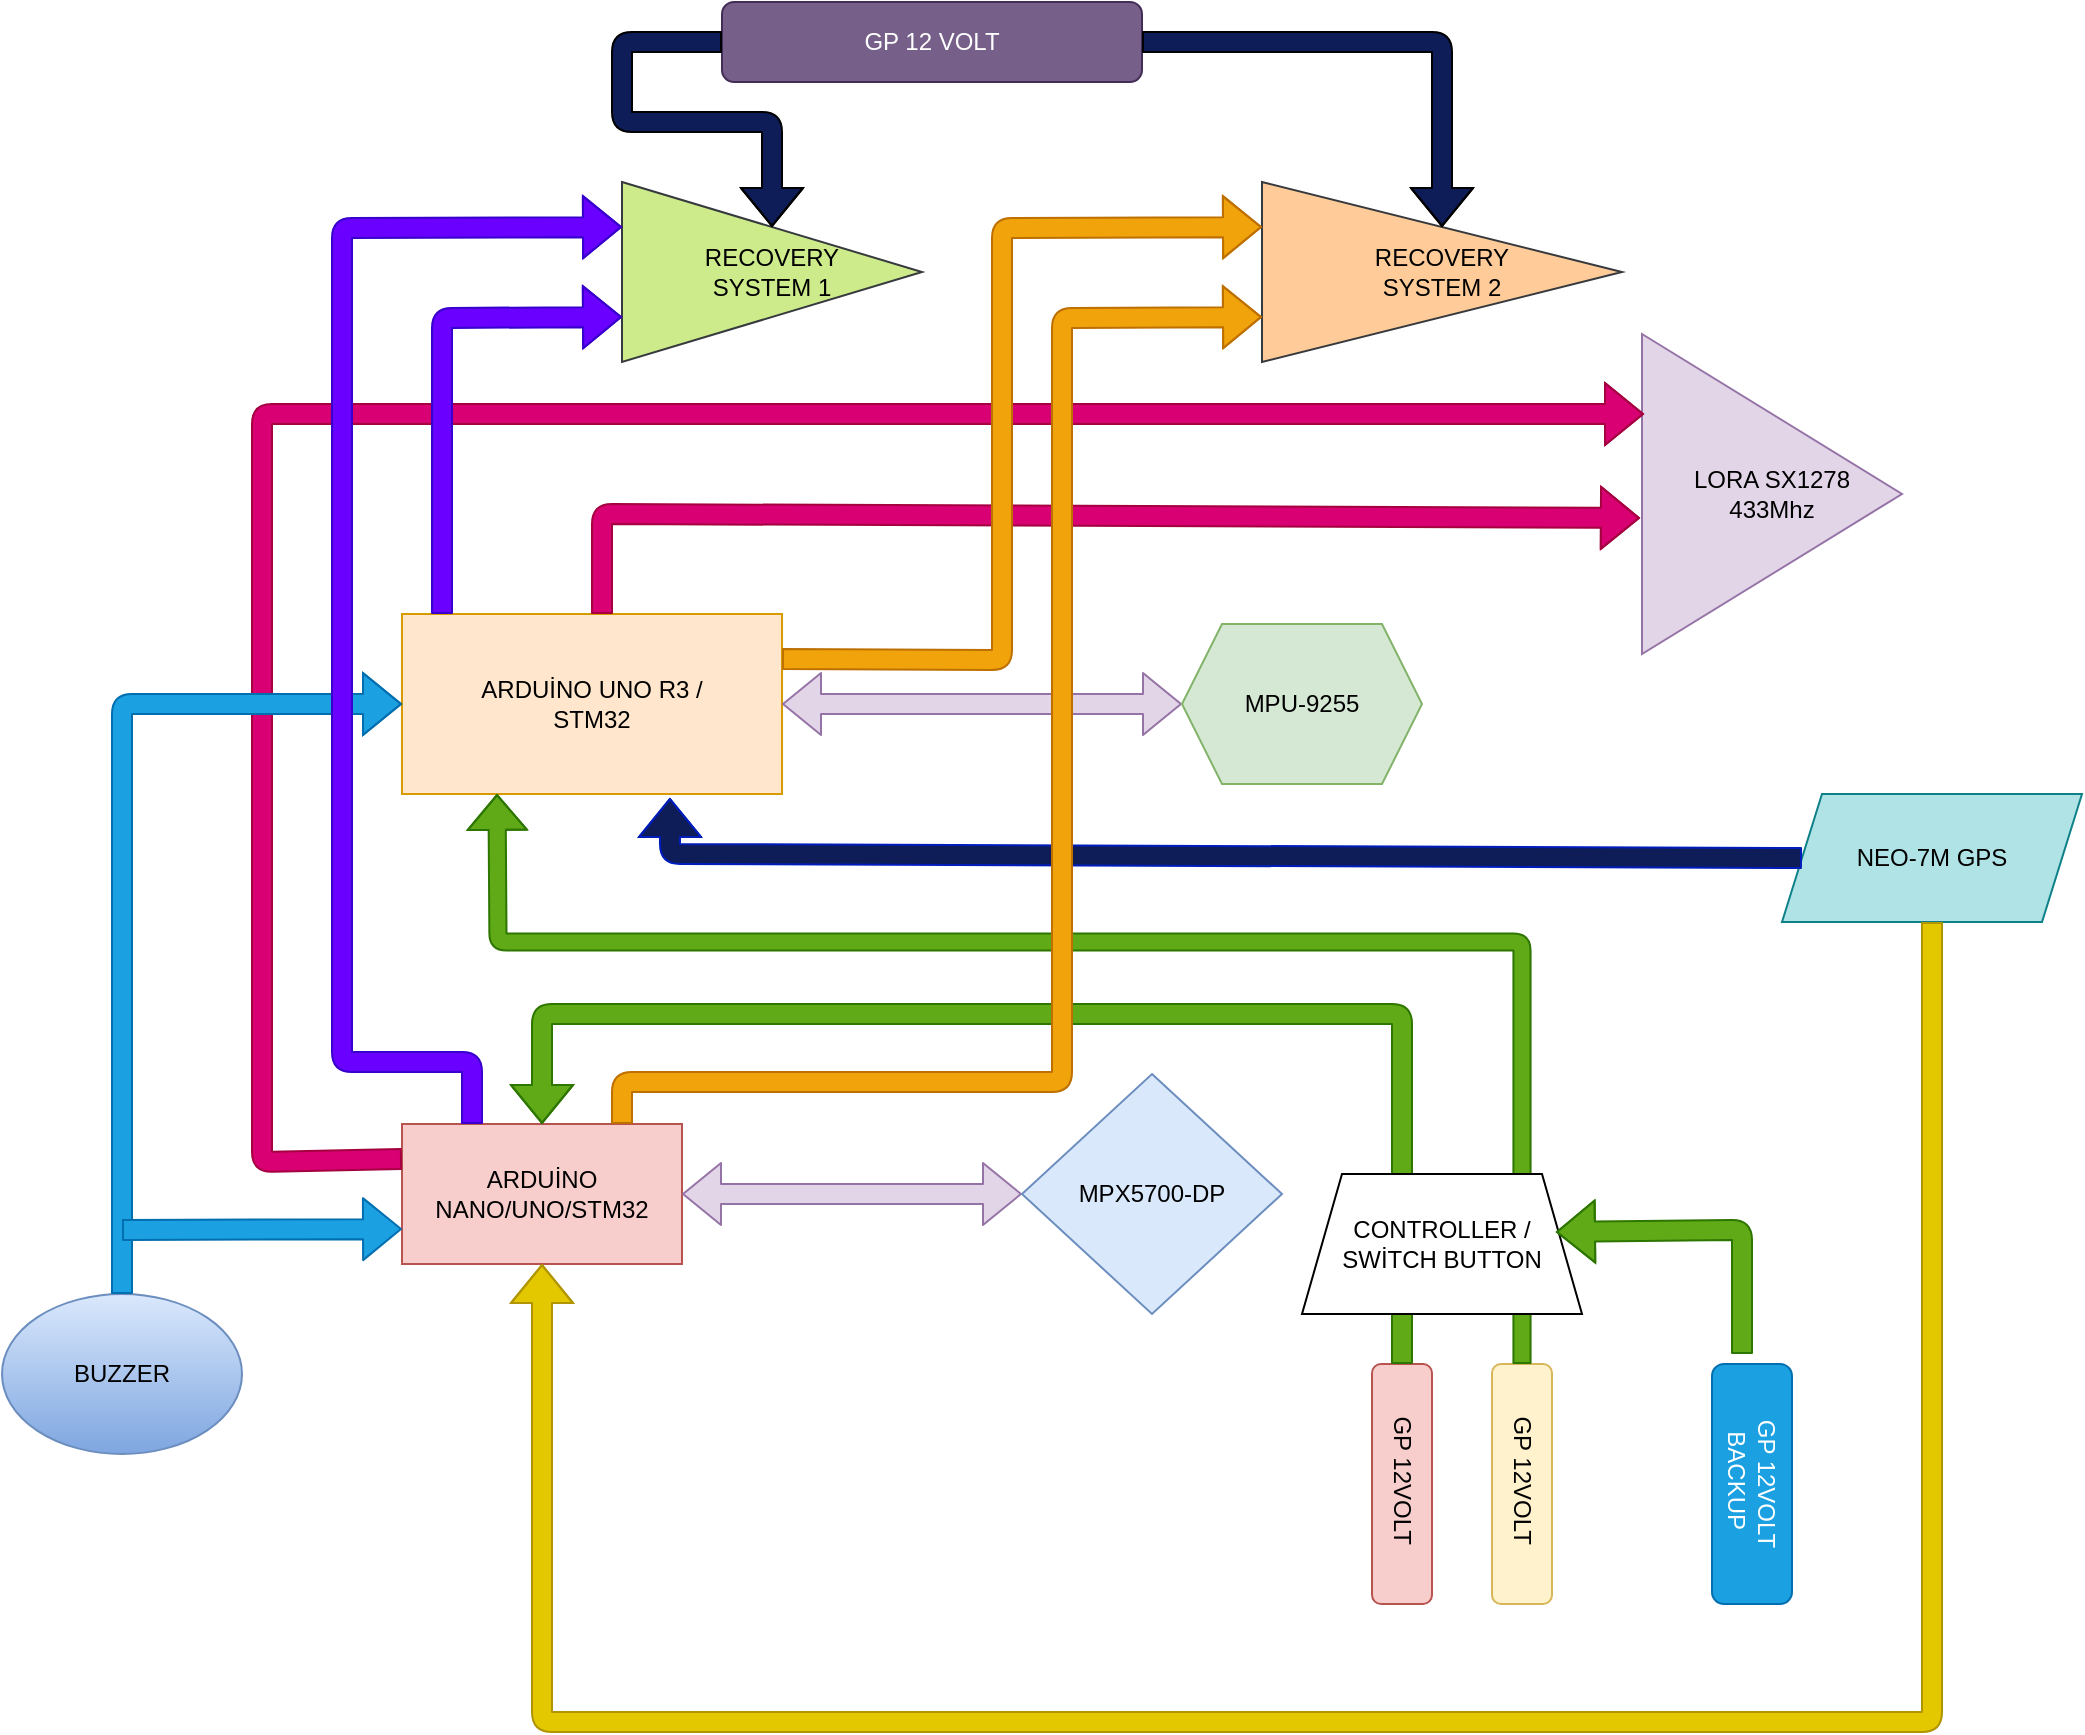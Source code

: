 <mxfile version="14.1.7" type="github">
  <diagram id="C5RBs43oDa-KdzZeNtuy" name="Page-1">
    <mxGraphModel dx="1426" dy="740" grid="1" gridSize="10" guides="1" tooltips="1" connect="1" arrows="1" fold="1" page="1" pageScale="1" pageWidth="1654" pageHeight="1169" math="0" shadow="0">
      <root>
        <mxCell id="WIyWlLk6GJQsqaUBKTNV-0" />
        <mxCell id="WIyWlLk6GJQsqaUBKTNV-1" parent="WIyWlLk6GJQsqaUBKTNV-0" />
        <mxCell id="Exdp0D_Jqlo79DNGX629-0" value="ARDUİNO UNO R3 / &lt;br&gt;STM32" style="rounded=0;whiteSpace=wrap;html=1;align=center;fillColor=#ffe6cc;strokeColor=#d79b00;" parent="WIyWlLk6GJQsqaUBKTNV-1" vertex="1">
          <mxGeometry x="360" y="406" width="190" height="90" as="geometry" />
        </mxCell>
        <mxCell id="Exdp0D_Jqlo79DNGX629-1" value="" style="shape=flexArrow;endArrow=classic;startArrow=classic;html=1;fillColor=#e1d5e7;strokeColor=#9673a6;exitX=1;exitY=0.5;exitDx=0;exitDy=0;entryX=0;entryY=0.5;entryDx=0;entryDy=0;" parent="WIyWlLk6GJQsqaUBKTNV-1" source="Exdp0D_Jqlo79DNGX629-0" target="Exdp0D_Jqlo79DNGX629-2" edge="1">
          <mxGeometry width="50" height="50" relative="1" as="geometry">
            <mxPoint x="564" y="450.5" as="sourcePoint" />
            <mxPoint x="734" y="450.5" as="targetPoint" />
          </mxGeometry>
        </mxCell>
        <mxCell id="Exdp0D_Jqlo79DNGX629-2" value="MPU-9255" style="shape=hexagon;perimeter=hexagonPerimeter2;whiteSpace=wrap;html=1;fixedSize=1;fillColor=#d5e8d4;strokeColor=#82b366;" parent="WIyWlLk6GJQsqaUBKTNV-1" vertex="1">
          <mxGeometry x="750" y="411" width="120" height="80" as="geometry" />
        </mxCell>
        <mxCell id="Exdp0D_Jqlo79DNGX629-3" value="ARDUİNO NANO/UNO/STM32" style="rounded=0;whiteSpace=wrap;html=1;fillColor=#f8cecc;strokeColor=#b85450;" parent="WIyWlLk6GJQsqaUBKTNV-1" vertex="1">
          <mxGeometry x="360" y="661" width="140" height="70" as="geometry" />
        </mxCell>
        <mxCell id="Exdp0D_Jqlo79DNGX629-4" value="" style="shape=flexArrow;endArrow=classic;startArrow=classic;html=1;fillColor=#e1d5e7;strokeColor=#9673a6;exitX=1;exitY=0.5;exitDx=0;exitDy=0;entryX=0;entryY=0.5;entryDx=0;entryDy=0;" parent="WIyWlLk6GJQsqaUBKTNV-1" source="Exdp0D_Jqlo79DNGX629-3" target="Exdp0D_Jqlo79DNGX629-5" edge="1">
          <mxGeometry width="50" height="50" relative="1" as="geometry">
            <mxPoint x="520" y="696" as="sourcePoint" />
            <mxPoint x="650" y="696" as="targetPoint" />
          </mxGeometry>
        </mxCell>
        <mxCell id="Exdp0D_Jqlo79DNGX629-5" value="MPX5700-DP" style="rhombus;whiteSpace=wrap;html=1;fillColor=#dae8fc;strokeColor=#6c8ebf;" parent="WIyWlLk6GJQsqaUBKTNV-1" vertex="1">
          <mxGeometry x="670" y="636" width="130" height="120" as="geometry" />
        </mxCell>
        <mxCell id="Exdp0D_Jqlo79DNGX629-6" value="GP 12VOLT&amp;nbsp;" style="rounded=1;whiteSpace=wrap;html=1;rotation=90;fillColor=#f8cecc;strokeColor=#b85450;" parent="WIyWlLk6GJQsqaUBKTNV-1" vertex="1">
          <mxGeometry x="800" y="826" width="120" height="30" as="geometry" />
        </mxCell>
        <mxCell id="Exdp0D_Jqlo79DNGX629-7" value="GP 12VOLT BACKUP&amp;nbsp;" style="rounded=1;whiteSpace=wrap;html=1;rotation=90;fillColor=#1ba1e2;strokeColor=#006EAF;fontColor=#ffffff;" parent="WIyWlLk6GJQsqaUBKTNV-1" vertex="1">
          <mxGeometry x="975" y="821" width="120" height="40" as="geometry" />
        </mxCell>
        <mxCell id="Exdp0D_Jqlo79DNGX629-8" value="GP 12VOLT&amp;nbsp;" style="rounded=1;whiteSpace=wrap;html=1;rotation=90;fillColor=#fff2cc;strokeColor=#d6b656;" parent="WIyWlLk6GJQsqaUBKTNV-1" vertex="1">
          <mxGeometry x="860" y="826" width="120" height="30" as="geometry" />
        </mxCell>
        <mxCell id="Exdp0D_Jqlo79DNGX629-10" value="" style="shape=flexArrow;endArrow=classic;html=1;entryX=0.5;entryY=0;entryDx=0;entryDy=0;exitX=0;exitY=0.5;exitDx=0;exitDy=0;fillColor=#60a917;strokeColor=#2D7600;" parent="WIyWlLk6GJQsqaUBKTNV-1" source="Exdp0D_Jqlo79DNGX629-6" target="Exdp0D_Jqlo79DNGX629-3" edge="1">
          <mxGeometry width="50" height="50" relative="1" as="geometry">
            <mxPoint x="860" y="691" as="sourcePoint" />
            <mxPoint x="430" y="606" as="targetPoint" />
            <Array as="points">
              <mxPoint x="860" y="606" />
              <mxPoint x="430" y="606" />
            </Array>
          </mxGeometry>
        </mxCell>
        <mxCell id="Exdp0D_Jqlo79DNGX629-11" value="" style="shape=flexArrow;endArrow=classic;html=1;width=8.571;endSize=5.474;exitX=0;exitY=0.5;exitDx=0;exitDy=0;entryX=0.25;entryY=1;entryDx=0;entryDy=0;fillColor=#60a917;strokeColor=#2D7600;" parent="WIyWlLk6GJQsqaUBKTNV-1" source="Exdp0D_Jqlo79DNGX629-8" target="Exdp0D_Jqlo79DNGX629-0" edge="1">
          <mxGeometry width="50" height="50" relative="1" as="geometry">
            <mxPoint x="920" y="696" as="sourcePoint" />
            <mxPoint x="492" y="495" as="targetPoint" />
            <Array as="points">
              <mxPoint x="920" y="570" />
              <mxPoint x="408" y="570" />
            </Array>
          </mxGeometry>
        </mxCell>
        <mxCell id="Exdp0D_Jqlo79DNGX629-12" value="CONTROLLER /&lt;br&gt;SWİTCH BUTTON" style="shape=trapezoid;perimeter=trapezoidPerimeter;whiteSpace=wrap;html=1;fixedSize=1;" parent="WIyWlLk6GJQsqaUBKTNV-1" vertex="1">
          <mxGeometry x="810" y="686" width="140" height="70" as="geometry" />
        </mxCell>
        <mxCell id="Exdp0D_Jqlo79DNGX629-14" value="" style="shape=flexArrow;endArrow=classic;html=1;entryX=0.907;entryY=0.414;entryDx=0;entryDy=0;entryPerimeter=0;fillColor=#60a917;strokeColor=#2D7600;" parent="WIyWlLk6GJQsqaUBKTNV-1" target="Exdp0D_Jqlo79DNGX629-12" edge="1">
          <mxGeometry width="50" height="50" relative="1" as="geometry">
            <mxPoint x="1030" y="776" as="sourcePoint" />
            <mxPoint x="1030" y="706" as="targetPoint" />
            <Array as="points">
              <mxPoint x="1030" y="714" />
            </Array>
          </mxGeometry>
        </mxCell>
        <mxCell id="PUYt1ISYQp2vx8AC4LFO-0" value="LORA SX1278&lt;br&gt;433Mhz" style="triangle;whiteSpace=wrap;html=1;fillColor=#e1d5e7;strokeColor=#9673a6;" parent="WIyWlLk6GJQsqaUBKTNV-1" vertex="1">
          <mxGeometry x="980" y="266" width="130" height="160" as="geometry" />
        </mxCell>
        <mxCell id="PUYt1ISYQp2vx8AC4LFO-1" value="" style="shape=flexArrow;endArrow=classic;html=1;exitX=0;exitY=0.25;exitDx=0;exitDy=0;fillColor=#d80073;strokeColor=#A50040;" parent="WIyWlLk6GJQsqaUBKTNV-1" source="Exdp0D_Jqlo79DNGX629-3" edge="1">
          <mxGeometry width="50" height="50" relative="1" as="geometry">
            <mxPoint x="410" y="746" as="sourcePoint" />
            <mxPoint x="981" y="306" as="targetPoint" />
            <Array as="points">
              <mxPoint x="290" y="680" />
              <mxPoint x="290" y="306" />
              <mxPoint x="730" y="306" />
              <mxPoint x="960" y="306" />
            </Array>
          </mxGeometry>
        </mxCell>
        <mxCell id="PUYt1ISYQp2vx8AC4LFO-2" value="" style="shape=flexArrow;endArrow=classic;html=1;entryX=-0.008;entryY=0.575;entryDx=0;entryDy=0;entryPerimeter=0;fillColor=#d80073;strokeColor=#A50040;" parent="WIyWlLk6GJQsqaUBKTNV-1" target="PUYt1ISYQp2vx8AC4LFO-0" edge="1">
          <mxGeometry width="50" height="50" relative="1" as="geometry">
            <mxPoint x="460" y="406" as="sourcePoint" />
            <mxPoint x="970" y="356" as="targetPoint" />
            <Array as="points">
              <mxPoint x="460" y="356" />
            </Array>
          </mxGeometry>
        </mxCell>
        <mxCell id="Rgr4cYeZn-ZTJXvtwBY7-2" value="NEO-7M GPS" style="shape=parallelogram;perimeter=parallelogramPerimeter;whiteSpace=wrap;html=1;fixedSize=1;fillColor=#b0e3e6;strokeColor=#0e8088;" parent="WIyWlLk6GJQsqaUBKTNV-1" vertex="1">
          <mxGeometry x="1050" y="496" width="150" height="64" as="geometry" />
        </mxCell>
        <mxCell id="Rgr4cYeZn-ZTJXvtwBY7-3" value="" style="shape=flexArrow;endArrow=classic;html=1;entryX=0.705;entryY=1.022;entryDx=0;entryDy=0;exitX=0;exitY=0.5;exitDx=0;exitDy=0;entryPerimeter=0;strokeColor=#001DBC;fillColor=#0E1D57;" parent="WIyWlLk6GJQsqaUBKTNV-1" source="Rgr4cYeZn-ZTJXvtwBY7-2" target="Exdp0D_Jqlo79DNGX629-0" edge="1">
          <mxGeometry width="50" height="50" relative="1" as="geometry">
            <mxPoint x="700" y="580" as="sourcePoint" />
            <mxPoint x="750" y="530" as="targetPoint" />
            <Array as="points">
              <mxPoint x="494" y="526" />
            </Array>
          </mxGeometry>
        </mxCell>
        <mxCell id="Rgr4cYeZn-ZTJXvtwBY7-10" value="" style="shape=flexArrow;endArrow=classic;html=1;exitX=0.5;exitY=1;exitDx=0;exitDy=0;entryX=0.5;entryY=1;entryDx=0;entryDy=0;fillColor=#e3c800;strokeColor=#B09500;" parent="WIyWlLk6GJQsqaUBKTNV-1" source="Rgr4cYeZn-ZTJXvtwBY7-2" target="Exdp0D_Jqlo79DNGX629-3" edge="1">
          <mxGeometry width="50" height="50" relative="1" as="geometry">
            <mxPoint x="1130" y="670" as="sourcePoint" />
            <mxPoint x="1120" y="960" as="targetPoint" />
            <Array as="points">
              <mxPoint x="1125" y="960" />
              <mxPoint x="430" y="960" />
            </Array>
          </mxGeometry>
        </mxCell>
        <mxCell id="Rgr4cYeZn-ZTJXvtwBY7-11" value="BUZZER" style="ellipse;whiteSpace=wrap;html=1;gradientColor=#7ea6e0;fillColor=#dae8fc;strokeColor=#6c8ebf;" parent="WIyWlLk6GJQsqaUBKTNV-1" vertex="1">
          <mxGeometry x="160" y="746" width="120" height="80" as="geometry" />
        </mxCell>
        <mxCell id="Rgr4cYeZn-ZTJXvtwBY7-12" value="" style="shape=flexArrow;endArrow=classic;html=1;exitX=0.5;exitY=0;exitDx=0;exitDy=0;entryX=0;entryY=0.5;entryDx=0;entryDy=0;fillColor=#1ba1e2;strokeColor=#006EAF;" parent="WIyWlLk6GJQsqaUBKTNV-1" source="Rgr4cYeZn-ZTJXvtwBY7-11" target="Exdp0D_Jqlo79DNGX629-0" edge="1">
          <mxGeometry width="50" height="50" relative="1" as="geometry">
            <mxPoint x="210" y="721" as="sourcePoint" />
            <mxPoint x="220" y="430" as="targetPoint" />
            <Array as="points">
              <mxPoint x="220" y="451" />
              <mxPoint x="310" y="451" />
            </Array>
          </mxGeometry>
        </mxCell>
        <mxCell id="Rgr4cYeZn-ZTJXvtwBY7-13" value="" style="shape=flexArrow;endArrow=classic;html=1;entryX=0;entryY=0.75;entryDx=0;entryDy=0;fillColor=#1ba1e2;strokeColor=#006EAF;" parent="WIyWlLk6GJQsqaUBKTNV-1" target="Exdp0D_Jqlo79DNGX629-3" edge="1">
          <mxGeometry width="50" height="50" relative="1" as="geometry">
            <mxPoint x="220" y="714" as="sourcePoint" />
            <mxPoint x="330" y="770" as="targetPoint" />
          </mxGeometry>
        </mxCell>
        <mxCell id="CdJALPIcsFl5Jdq2IpPu-4" value="RECOVERY &lt;br&gt;SYSTEM 1" style="triangle;whiteSpace=wrap;html=1;fillColor=#cdeb8b;strokeColor=#36393d;" parent="WIyWlLk6GJQsqaUBKTNV-1" vertex="1">
          <mxGeometry x="470" y="190" width="150" height="90" as="geometry" />
        </mxCell>
        <mxCell id="CdJALPIcsFl5Jdq2IpPu-5" value="RECOVERY &lt;br&gt;SYSTEM 2" style="triangle;whiteSpace=wrap;html=1;fillColor=#ffcc99;strokeColor=#36393d;" parent="WIyWlLk6GJQsqaUBKTNV-1" vertex="1">
          <mxGeometry x="790" y="190" width="180" height="90" as="geometry" />
        </mxCell>
        <mxCell id="CdJALPIcsFl5Jdq2IpPu-6" value="" style="shape=flexArrow;endArrow=classic;html=1;entryX=0;entryY=0.75;entryDx=0;entryDy=0;fillColor=#6a00ff;strokeColor=#3700CC;" parent="WIyWlLk6GJQsqaUBKTNV-1" target="CdJALPIcsFl5Jdq2IpPu-4" edge="1">
          <mxGeometry width="50" height="50" relative="1" as="geometry">
            <mxPoint x="380" y="406" as="sourcePoint" />
            <mxPoint x="370" y="210" as="targetPoint" />
            <Array as="points">
              <mxPoint x="380" y="258" />
            </Array>
          </mxGeometry>
        </mxCell>
        <mxCell id="CdJALPIcsFl5Jdq2IpPu-7" value="" style="shape=flexArrow;endArrow=classic;html=1;entryX=0;entryY=0.25;entryDx=0;entryDy=0;exitX=1;exitY=0.25;exitDx=0;exitDy=0;fillColor=#f0a30a;strokeColor=#BD7000;" parent="WIyWlLk6GJQsqaUBKTNV-1" source="Exdp0D_Jqlo79DNGX629-0" target="CdJALPIcsFl5Jdq2IpPu-5" edge="1">
          <mxGeometry width="50" height="50" relative="1" as="geometry">
            <mxPoint x="530" y="406" as="sourcePoint" />
            <mxPoint x="660" y="406" as="targetPoint" />
            <Array as="points">
              <mxPoint x="660" y="429" />
              <mxPoint x="660" y="213" />
            </Array>
          </mxGeometry>
        </mxCell>
        <mxCell id="CdJALPIcsFl5Jdq2IpPu-8" value="" style="shape=flexArrow;endArrow=classic;html=1;entryX=0;entryY=0.25;entryDx=0;entryDy=0;fillColor=#6a00ff;strokeColor=#3700CC;exitX=0.25;exitY=0;exitDx=0;exitDy=0;" parent="WIyWlLk6GJQsqaUBKTNV-1" source="Exdp0D_Jqlo79DNGX629-3" target="CdJALPIcsFl5Jdq2IpPu-4" edge="1">
          <mxGeometry width="50" height="50" relative="1" as="geometry">
            <mxPoint x="380" y="630" as="sourcePoint" />
            <mxPoint x="330" y="220" as="targetPoint" />
            <Array as="points">
              <mxPoint x="395" y="630" />
              <mxPoint x="330" y="630" />
              <mxPoint x="330" y="213" />
            </Array>
          </mxGeometry>
        </mxCell>
        <mxCell id="CdJALPIcsFl5Jdq2IpPu-11" value="" style="shape=flexArrow;endArrow=classic;html=1;entryX=0;entryY=0.75;entryDx=0;entryDy=0;fillColor=#f0a30a;strokeColor=#BD7000;" parent="WIyWlLk6GJQsqaUBKTNV-1" target="CdJALPIcsFl5Jdq2IpPu-5" edge="1">
          <mxGeometry width="50" height="50" relative="1" as="geometry">
            <mxPoint x="470" y="661" as="sourcePoint" />
            <mxPoint x="620" y="661" as="targetPoint" />
            <Array as="points">
              <mxPoint x="470" y="640" />
              <mxPoint x="640" y="640" />
              <mxPoint x="690" y="640" />
              <mxPoint x="690" y="258" />
            </Array>
          </mxGeometry>
        </mxCell>
        <mxCell id="CdJALPIcsFl5Jdq2IpPu-62" value="GP 12 VOLT" style="rounded=1;whiteSpace=wrap;html=1;fillColor=#76608a;strokeColor=#432D57;fontColor=#ffffff;" parent="WIyWlLk6GJQsqaUBKTNV-1" vertex="1">
          <mxGeometry x="520" y="100" width="210" height="40" as="geometry" />
        </mxCell>
        <mxCell id="CdJALPIcsFl5Jdq2IpPu-64" value="" style="shape=flexArrow;endArrow=classic;html=1;fillColor=#0E1D57;entryX=0.5;entryY=0;entryDx=0;entryDy=0;exitX=0;exitY=0.5;exitDx=0;exitDy=0;" parent="WIyWlLk6GJQsqaUBKTNV-1" source="CdJALPIcsFl5Jdq2IpPu-62" target="CdJALPIcsFl5Jdq2IpPu-4" edge="1">
          <mxGeometry width="50" height="50" relative="1" as="geometry">
            <mxPoint x="390" y="120" as="sourcePoint" />
            <mxPoint x="440" y="70" as="targetPoint" />
            <Array as="points">
              <mxPoint x="470" y="120" />
              <mxPoint x="470" y="160" />
              <mxPoint x="545" y="160" />
            </Array>
          </mxGeometry>
        </mxCell>
        <mxCell id="CdJALPIcsFl5Jdq2IpPu-66" value="" style="shape=flexArrow;endArrow=classic;html=1;fillColor=#0E1D57;entryX=0.5;entryY=0;entryDx=0;entryDy=0;exitX=1;exitY=0.5;exitDx=0;exitDy=0;" parent="WIyWlLk6GJQsqaUBKTNV-1" source="CdJALPIcsFl5Jdq2IpPu-62" target="CdJALPIcsFl5Jdq2IpPu-5" edge="1">
          <mxGeometry width="50" height="50" relative="1" as="geometry">
            <mxPoint x="800" y="120" as="sourcePoint" />
            <mxPoint x="700" y="110" as="targetPoint" />
            <Array as="points">
              <mxPoint x="840" y="120" />
              <mxPoint x="880" y="120" />
            </Array>
          </mxGeometry>
        </mxCell>
      </root>
    </mxGraphModel>
  </diagram>
</mxfile>
